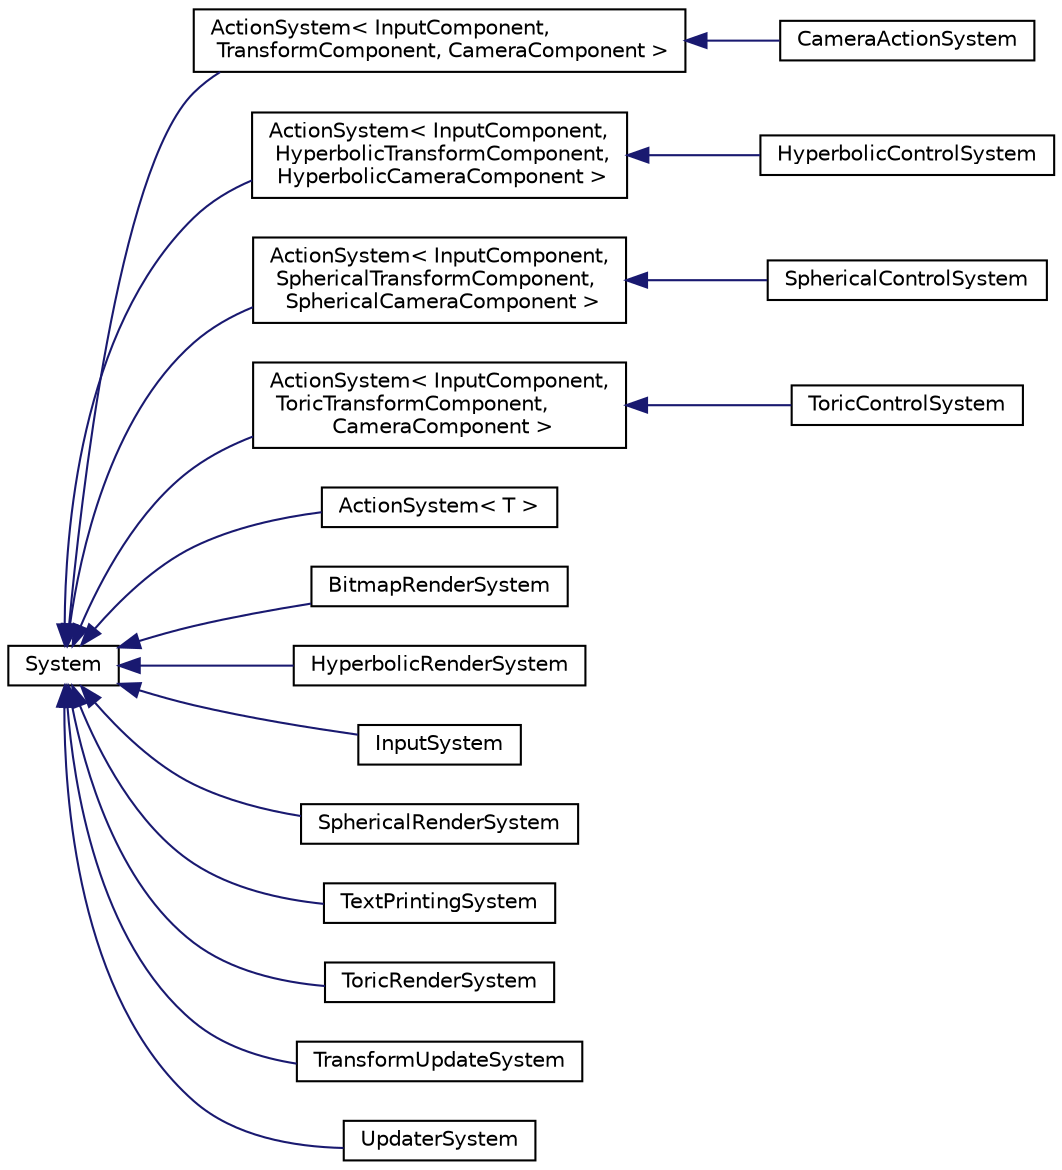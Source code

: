 digraph "Graphical Class Hierarchy"
{
 // LATEX_PDF_SIZE
  edge [fontname="Helvetica",fontsize="10",labelfontname="Helvetica",labelfontsize="10"];
  node [fontname="Helvetica",fontsize="10",shape=record];
  rankdir="LR";
  Node0 [label="System",height=0.2,width=0.4,color="black", fillcolor="white", style="filled",URL="$class_system.html",tooltip=" "];
  Node0 -> Node1 [dir="back",color="midnightblue",fontsize="10",style="solid",fontname="Helvetica"];
  Node1 [label="ActionSystem\< InputComponent,\l TransformComponent, CameraComponent \>",height=0.2,width=0.4,color="black", fillcolor="white", style="filled",URL="$class_action_system.html",tooltip=" "];
  Node1 -> Node2 [dir="back",color="midnightblue",fontsize="10",style="solid",fontname="Helvetica"];
  Node2 [label="CameraActionSystem",height=0.2,width=0.4,color="black", fillcolor="white", style="filled",URL="$class_camera_action_system.html",tooltip=" "];
  Node0 -> Node3 [dir="back",color="midnightblue",fontsize="10",style="solid",fontname="Helvetica"];
  Node3 [label="ActionSystem\< InputComponent,\l HyperbolicTransformComponent,\l HyperbolicCameraComponent \>",height=0.2,width=0.4,color="black", fillcolor="white", style="filled",URL="$class_action_system.html",tooltip=" "];
  Node3 -> Node4 [dir="back",color="midnightblue",fontsize="10",style="solid",fontname="Helvetica"];
  Node4 [label="HyperbolicControlSystem",height=0.2,width=0.4,color="black", fillcolor="white", style="filled",URL="$class_hyperbolic_control_system.html",tooltip=" "];
  Node0 -> Node5 [dir="back",color="midnightblue",fontsize="10",style="solid",fontname="Helvetica"];
  Node5 [label="ActionSystem\< InputComponent,\l SphericalTransformComponent,\l SphericalCameraComponent \>",height=0.2,width=0.4,color="black", fillcolor="white", style="filled",URL="$class_action_system.html",tooltip=" "];
  Node5 -> Node6 [dir="back",color="midnightblue",fontsize="10",style="solid",fontname="Helvetica"];
  Node6 [label="SphericalControlSystem",height=0.2,width=0.4,color="black", fillcolor="white", style="filled",URL="$class_spherical_control_system.html",tooltip=" "];
  Node0 -> Node7 [dir="back",color="midnightblue",fontsize="10",style="solid",fontname="Helvetica"];
  Node7 [label="ActionSystem\< InputComponent,\l ToricTransformComponent,\l CameraComponent \>",height=0.2,width=0.4,color="black", fillcolor="white", style="filled",URL="$class_action_system.html",tooltip=" "];
  Node7 -> Node8 [dir="back",color="midnightblue",fontsize="10",style="solid",fontname="Helvetica"];
  Node8 [label="ToricControlSystem",height=0.2,width=0.4,color="black", fillcolor="white", style="filled",URL="$class_toric_control_system.html",tooltip=" "];
  Node0 -> Node9 [dir="back",color="midnightblue",fontsize="10",style="solid",fontname="Helvetica"];
  Node9 [label="ActionSystem\< T \>",height=0.2,width=0.4,color="black", fillcolor="white", style="filled",URL="$class_action_system.html",tooltip=" "];
  Node0 -> Node10 [dir="back",color="midnightblue",fontsize="10",style="solid",fontname="Helvetica"];
  Node10 [label="BitmapRenderSystem",height=0.2,width=0.4,color="black", fillcolor="white", style="filled",URL="$class_bitmap_render_system.html",tooltip=" "];
  Node0 -> Node11 [dir="back",color="midnightblue",fontsize="10",style="solid",fontname="Helvetica"];
  Node11 [label="HyperbolicRenderSystem",height=0.2,width=0.4,color="black", fillcolor="white", style="filled",URL="$class_hyperbolic_render_system.html",tooltip=" "];
  Node0 -> Node12 [dir="back",color="midnightblue",fontsize="10",style="solid",fontname="Helvetica"];
  Node12 [label="InputSystem",height=0.2,width=0.4,color="black", fillcolor="white", style="filled",URL="$class_input_system.html",tooltip=" "];
  Node0 -> Node13 [dir="back",color="midnightblue",fontsize="10",style="solid",fontname="Helvetica"];
  Node13 [label="SphericalRenderSystem",height=0.2,width=0.4,color="black", fillcolor="white", style="filled",URL="$class_spherical_render_system.html",tooltip=" "];
  Node0 -> Node14 [dir="back",color="midnightblue",fontsize="10",style="solid",fontname="Helvetica"];
  Node14 [label="TextPrintingSystem",height=0.2,width=0.4,color="black", fillcolor="white", style="filled",URL="$class_text_printing_system.html",tooltip=" "];
  Node0 -> Node15 [dir="back",color="midnightblue",fontsize="10",style="solid",fontname="Helvetica"];
  Node15 [label="ToricRenderSystem",height=0.2,width=0.4,color="black", fillcolor="white", style="filled",URL="$class_toric_render_system.html",tooltip=" "];
  Node0 -> Node16 [dir="back",color="midnightblue",fontsize="10",style="solid",fontname="Helvetica"];
  Node16 [label="TransformUpdateSystem",height=0.2,width=0.4,color="black", fillcolor="white", style="filled",URL="$class_transform_update_system.html",tooltip=" "];
  Node0 -> Node17 [dir="back",color="midnightblue",fontsize="10",style="solid",fontname="Helvetica"];
  Node17 [label="UpdaterSystem",height=0.2,width=0.4,color="black", fillcolor="white", style="filled",URL="$class_updater_system.html",tooltip=" "];
}
